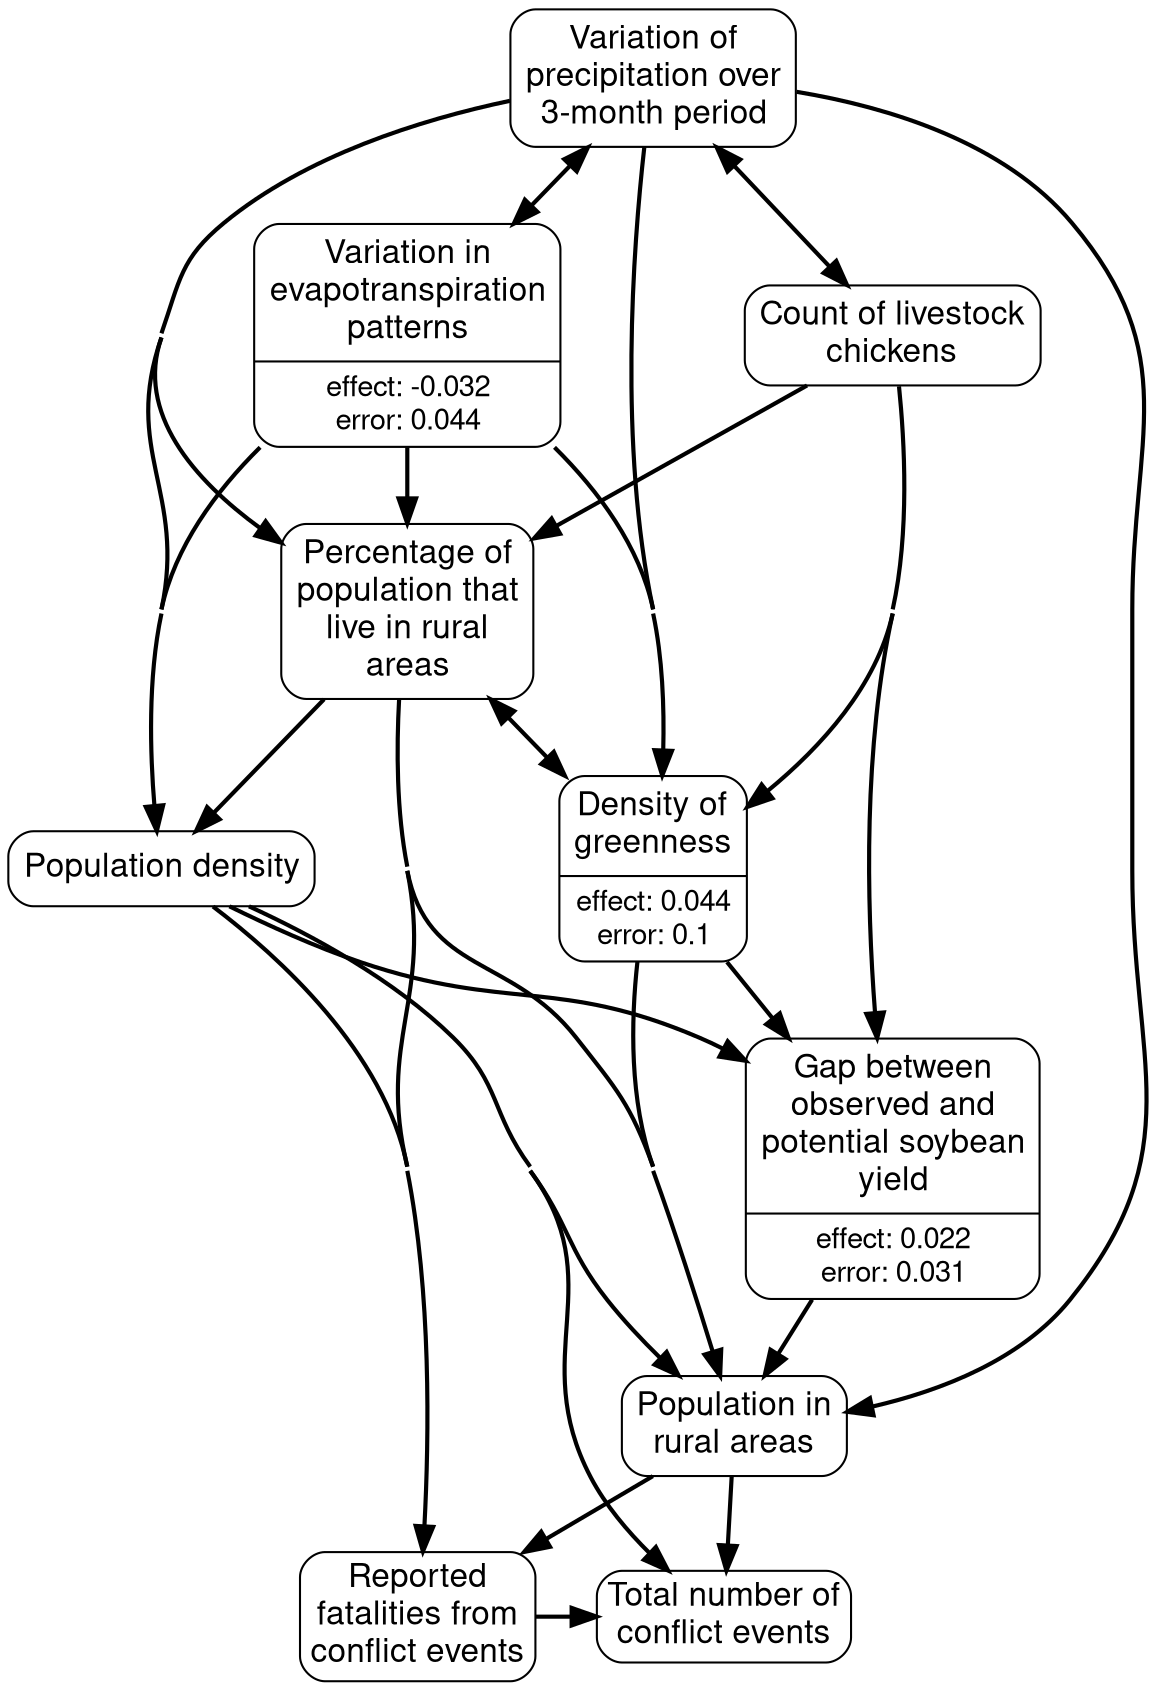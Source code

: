# generated file for region: latin_america_and_caribbean by CausalModelRegionGenerator
strict digraph causalModel {
nodesep = 0.4;
concentrate = true;
node[shape = Mrecord, fontname = "Helvetica, Arial, sans-serif", margin = "0.07,0.05", penwidth = 1.0];
edge[arrowsize = 1.2, penwidth = 2];

#ranks
{rank=same; acl_sum_evnt_m acl_sum_fatl_m; }
# links
et_anom_m_STD_m -> spi_3_m;
et_anom_m_STD_m -> rurratio_s;
et_anom_m_STD_m -> locdensity_y;
et_anom_m_STD_m -> ndvi_act_min_m;
chicken_number_s -> spi_3_m;
chicken_number_s -> yield_gap_soybean_s;
chicken_number_s -> rurratio_s;
chicken_number_s -> ndvi_act_min_m;
spi_3_m -> et_anom_m_STD_m;
spi_3_m -> chicken_number_s;
spi_3_m -> rurpop_s;
spi_3_m -> rurratio_s;
spi_3_m -> locdensity_y;
spi_3_m -> ndvi_act_min_m;
rurpop_s -> acl_sum_evnt_m;
rurpop_s -> acl_sum_fatl_m;
yield_gap_soybean_s -> rurpop_s;
rurratio_s -> rurpop_s;
rurratio_s -> locdensity_y;
rurratio_s -> ndvi_act_min_m;
rurratio_s -> acl_sum_fatl_m;
locdensity_y -> rurpop_s;
locdensity_y -> yield_gap_soybean_s;
locdensity_y -> acl_sum_evnt_m;
locdensity_y -> acl_sum_fatl_m;
ndvi_act_min_m -> rurpop_s;
ndvi_act_min_m -> yield_gap_soybean_s;
ndvi_act_min_m -> rurratio_s;
acl_sum_fatl_m -> acl_sum_evnt_m;
# nodes
et_anom_m_STD_m [label = <{<table align="center" border="0" cellspacing="1" cellpadding="1">
<tr><td><font point-size="16">Variation in<br/>evapotranspiration<br/>patterns<br/></font></td></tr>
</table>
|<table border="0" cellspacing="1" cellpadding="0.5"><tr><td><font point-size="14">effect: -0.032</font></td></tr>
<tr><td><font point-size="14">error: 0.044</font></td></tr></table>}>, class = rankB];
chicken_number_s [label = <<table align="center" border="0" cellspacing="1" cellpadding="1">
<tr><td><font point-size="16">Count of livestock<br/>chickens<br/></font></td></tr>
</table>
>, class = rankB];
spi_3_m [label = <<table align="center" border="0" cellspacing="1" cellpadding="1">
<tr><td><font point-size="16">Variation of<br/>precipitation over<br/>3-month period<br/></font></td></tr>
</table>
>, class = rankB];
rurpop_s [label = <<table align="center" border="0" cellspacing="1" cellpadding="1">
<tr><td><font point-size="16">Population in<br/>rural areas<br/></font></td></tr>
</table>
>, class = rankB];
yield_gap_soybean_s [label = <{<table align="center" border="0" cellspacing="1" cellpadding="1">
<tr><td><font point-size="16">Gap between<br/>observed and<br/>potential soybean<br/>yield<br/></font></td></tr>
</table>
|<table border="0" cellspacing="1" cellpadding="0.5"><tr><td><font point-size="14">effect: 0.022</font></td></tr>
<tr><td><font point-size="14">error: 0.031</font></td></tr></table>}>, class = rankB];
rurratio_s [label = <<table align="center" border="0" cellspacing="1" cellpadding="1">
<tr><td><font point-size="16">Percentage of<br/>population that<br/>live in rural<br/>areas<br/></font></td></tr>
</table>
>, class = rankB];
locdensity_y [label = <<table align="center" border="0" cellspacing="1" cellpadding="1">
<tr><td><font point-size="16">Population density</font></td></tr>
</table>
>, class = rankB];
ndvi_act_min_m [label = <{<table align="center" border="0" cellspacing="1" cellpadding="1">
<tr><td><font point-size="16">Density of<br/>greenness<br/></font></td></tr>
</table>
|<table border="0" cellspacing="1" cellpadding="0.5"><tr><td><font point-size="14">effect: 0.044</font></td></tr>
<tr><td><font point-size="14">error: 0.1</font></td></tr></table>}>, class = rankB];
acl_sum_evnt_m [label = "Total number of
conflict events", class = rankC, shape=box, style=rounded, fontsize="16pt"];
acl_sum_fatl_m [label = "Reported
fatalities from
conflict events", class = rankC, shape=box, style=rounded, fontsize="16pt"];
}
